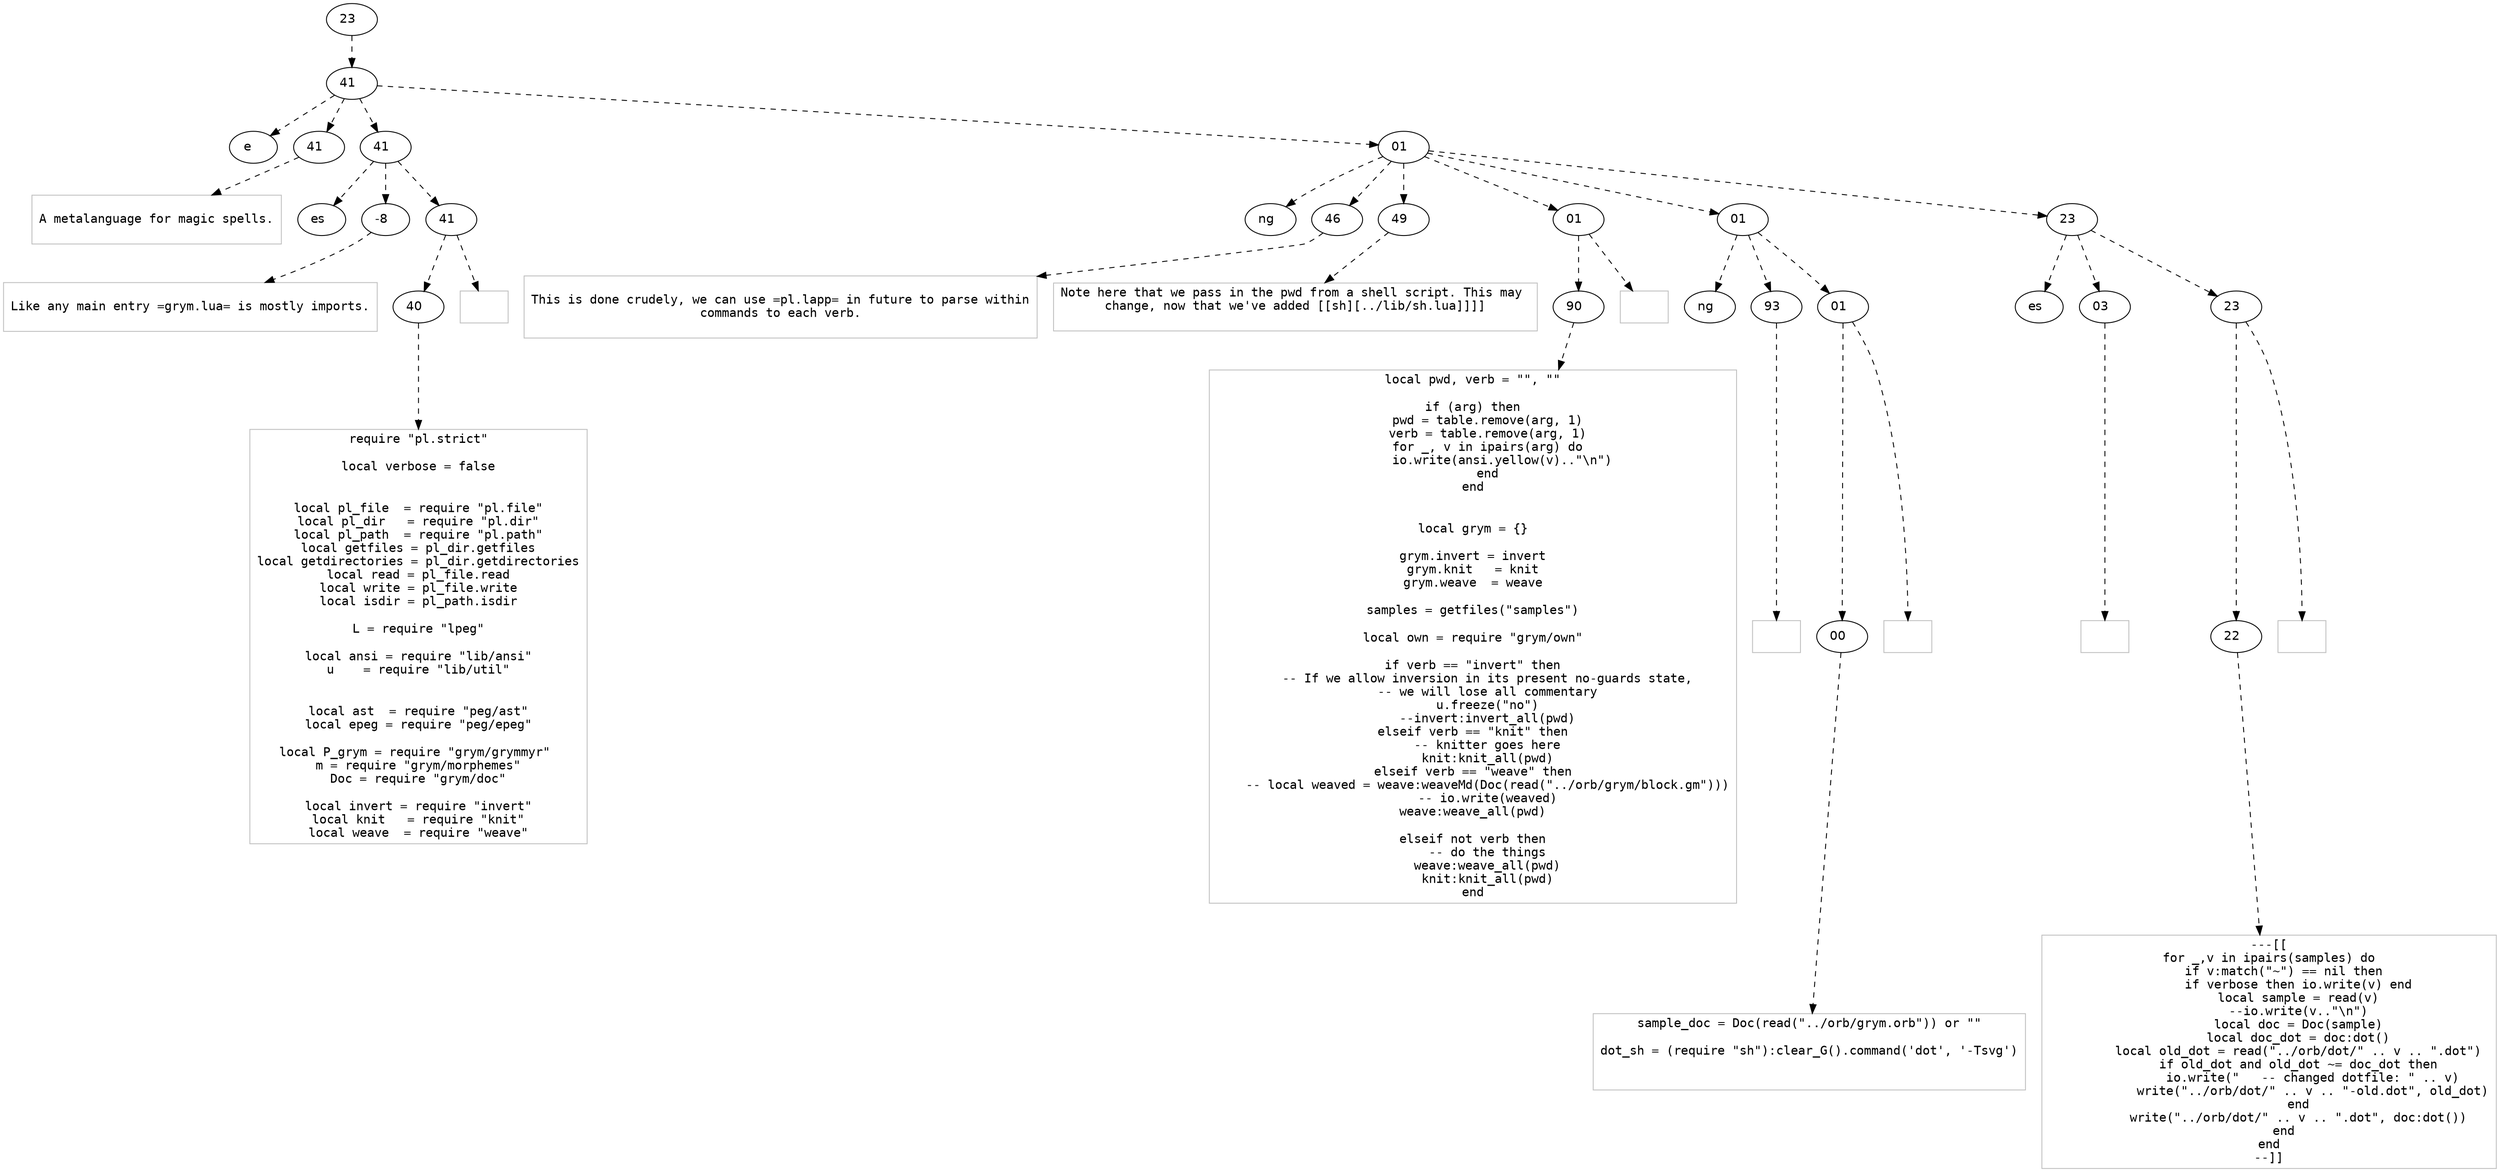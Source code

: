 digraph hierarchy {

node [fontname=Helvetica]
edge [style=dashed]

doc_0 [label="23  "]

doc_0 -> { section_1}
{rank=same; section_1}

section_1 [label="41  "]

section_1 -> { header_2 block_3 section_4 section_5}
{rank=same; header_2 block_3 section_4 section_5}

header_2 [label="e   "]
block_3 [label="41  "]
section_4 [label="41  "]
section_5 [label="01  "]


block_3 -> leaf_6
leaf_6  [color=Gray,shape=rectangle,fontname=Inconsolata,label="
A metalanguage for magic spells.

"]section_4 -> { header_7 block_8 block_9}
{rank=same; header_7 block_8 block_9}

header_7 [label="es  "]
block_8 [label="-8  "]
block_9 [label="41  "]


block_8 -> leaf_10
leaf_10  [color=Gray,shape=rectangle,fontname=Inconsolata,label="
Like any main entry =grym.lua= is mostly imports.

"]block_9 -> { codeblock_11}
{rank=same; codeblock_11}

codeblock_11 [label="40  "]


codeblock_11 -> leaf_12
leaf_12  [color=Gray,shape=rectangle,fontname=Inconsolata,label="require \"pl.strict\"

local verbose = false


local pl_file  = require \"pl.file\"
local pl_dir   = require \"pl.dir\"
local pl_path  = require \"pl.path\"
local getfiles = pl_dir.getfiles
local getdirectories = pl_dir.getdirectories
local read = pl_file.read
local write = pl_file.write
local isdir = pl_path.isdir

L = require \"lpeg\"

local ansi = require \"lib/ansi\"
u    = require \"lib/util\"


local ast  = require \"peg/ast\"
local epeg = require \"peg/epeg\"

local P_grym = require \"grym/grymmyr\" 
m = require \"grym/morphemes\"
Doc = require \"grym/doc\"

local invert = require \"invert\"
local knit   = require \"knit\"
local weave  = require \"weave\"
"]
block_9 -> leaf_13
leaf_13  [color=Gray,shape=rectangle,fontname=Inconsolata,label="
"]section_5 -> { header_14 block_15 block_16 block_17 section_18 section_19}
{rank=same; header_14 block_15 block_16 block_17 section_18 section_19}

header_14 [label="ng  "]
block_15 [label="46  "]
block_16 [label="49  "]
block_17 [label="01  "]
section_18 [label="01  "]
section_19 [label="23  "]


block_15 -> leaf_20
leaf_20  [color=Gray,shape=rectangle,fontname=Inconsolata,label="
This is done crudely, we can use =pl.lapp= in future to parse within
commands to each verb.

"]
block_16 -> leaf_21
leaf_21  [color=Gray,shape=rectangle,fontname=Inconsolata,label="Note here that we pass in the pwd from a shell script. This may 
change, now that we've added [[sh][../lib/sh.lua]]]]

"]block_17 -> { codeblock_22}
{rank=same; codeblock_22}

codeblock_22 [label="90  "]


codeblock_22 -> leaf_23
leaf_23  [color=Gray,shape=rectangle,fontname=Inconsolata,label="local pwd, verb = \"\", \"\"

if (arg) then
    pwd = table.remove(arg, 1)
    verb = table.remove(arg, 1)
    for _, v in ipairs(arg) do
        io.write(ansi.yellow(v)..\"\\n\")
    end
end


local grym = {}

grym.invert = invert
grym.knit   = knit
grym.weave  = weave

samples = getfiles(\"samples\")

local own = require \"grym/own\"

if verb == \"invert\" then
    -- If we allow inversion in its present no-guards state,
    -- we will lose all commentary
    u.freeze(\"no\")
    --invert:invert_all(pwd)
elseif verb == \"knit\" then
    -- knitter goes here
    knit:knit_all(pwd)
elseif verb == \"weave\" then
    -- local weaved = weave:weaveMd(Doc(read(\"../orb/grym/block.gm\")))
    -- io.write(weaved)
    weave:weave_all(pwd)    

elseif not verb then
    -- do the things
    weave:weave_all(pwd)
    knit:knit_all(pwd)
end
"]
block_17 -> leaf_24
leaf_24  [color=Gray,shape=rectangle,fontname=Inconsolata,label="
"]section_18 -> { header_25 block_26 block_27}
{rank=same; header_25 block_26 block_27}

header_25 [label="ng  "]
block_26 [label="93  "]
block_27 [label="01  "]


block_26 -> leaf_28
leaf_28  [color=Gray,shape=rectangle,fontname=Inconsolata,label="
"]block_27 -> { codeblock_29}
{rank=same; codeblock_29}

codeblock_29 [label="00  "]


codeblock_29 -> leaf_30
leaf_30  [color=Gray,shape=rectangle,fontname=Inconsolata,label="sample_doc = Doc(read(\"../orb/grym.orb\")) or \"\"

dot_sh = (require \"sh\"):clear_G().command('dot', '-Tsvg')


"]
block_27 -> leaf_31
leaf_31  [color=Gray,shape=rectangle,fontname=Inconsolata,label="
"]section_19 -> { header_32 block_33 block_34}
{rank=same; header_32 block_33 block_34}

header_32 [label="es  "]
block_33 [label="03  "]
block_34 [label="23  "]


block_33 -> leaf_35
leaf_35  [color=Gray,shape=rectangle,fontname=Inconsolata,label="
"]block_34 -> { codeblock_36}
{rank=same; codeblock_36}

codeblock_36 [label="22  "]


codeblock_36 -> leaf_37
leaf_37  [color=Gray,shape=rectangle,fontname=Inconsolata,label="---[[
for _,v in ipairs(samples) do
    if v:match(\"~\") == nil then
        if verbose then io.write(v) end
        local sample = read(v)
        --io.write(v..\"\\n\")
        local doc = Doc(sample)
        local doc_dot = doc:dot()
        local old_dot = read(\"../orb/dot/\" .. v .. \".dot\")
        if old_dot and old_dot ~= doc_dot then
            io.write(\"   -- changed dotfile: \" .. v)
            write(\"../orb/dot/\" .. v .. \"-old.dot\", old_dot)
        end
        write(\"../orb/dot/\" .. v .. \".dot\", doc:dot())
    end
end
--]]
"]
block_34 -> leaf_38
leaf_38  [color=Gray,shape=rectangle,fontname=Inconsolata,label="
"]
}
